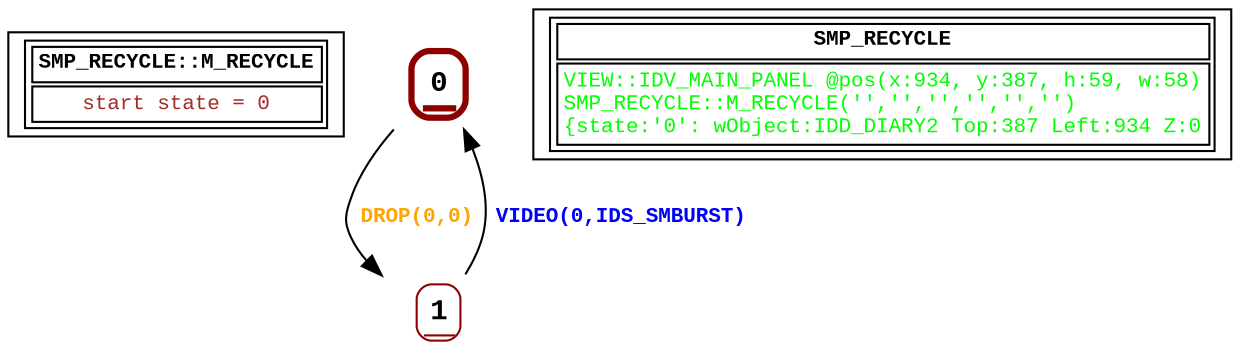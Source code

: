 digraph Automaton {
 fontname="Courier New"
	node [shape=oval, fontname="Courier New"];
	filename[shape = record, fontsize=10, label=< <table border="1"><tr><td><b>SMP_RECYCLE::M_RECYCLE<br align="left"/></b></td></tr>
<tr><td><font point-size="10" color ="brown">start state = 0<br align="left"/></font></td></tr></table>>
];
	0[shape = none, fontsize=14, label=< <table border="3" color="darkred" style="rounded"><tr><td sides="b"><b>0<br align="left"/></b></td></tr>
</table>>];
"0" -> "1" [fontcolor=orange,fontsize=10,fontname="Courier New", label=< <table border="0"><tr><td><b>DROP(0,0)<br align="left"/></b></td></tr>
</table>>
];
	1[shape = none, fontsize=14, label=< <table border="1" color="darkred" style="rounded"><tr><td sides="b"><b>1<br align="left"/></b></td></tr>
</table>>];
"1" -> "0" [fontcolor=blue,fontsize=10,fontname="Courier New", label=< <table border="0"><tr><td><b>VIDEO(0,IDS_SMBURST)<br align="left"/></b></td></tr>
</table>>
];
	status[shape = record, fontsize=10, label=< <table border="1"><tr><td><b>SMP_RECYCLE<br align="left"/></b></td></tr>
<tr><td><font point-size="10" color ="green">VIEW::IDV_MAIN_PANEL @pos(x:934, y:387, h:59, w:58)<br align="left"/>SMP_RECYCLE::M_RECYCLE(&apos;&apos;,&apos;&apos;,&apos;&apos;,&apos;&apos;,&apos;&apos;,&apos;&apos;)<br align="left"/>			&#123;state:&apos;0&apos;: wObject:IDD_DIARY2 Top:387 Left:934 Z:0<br align="left"/></font></td></tr></table>>
];
}
